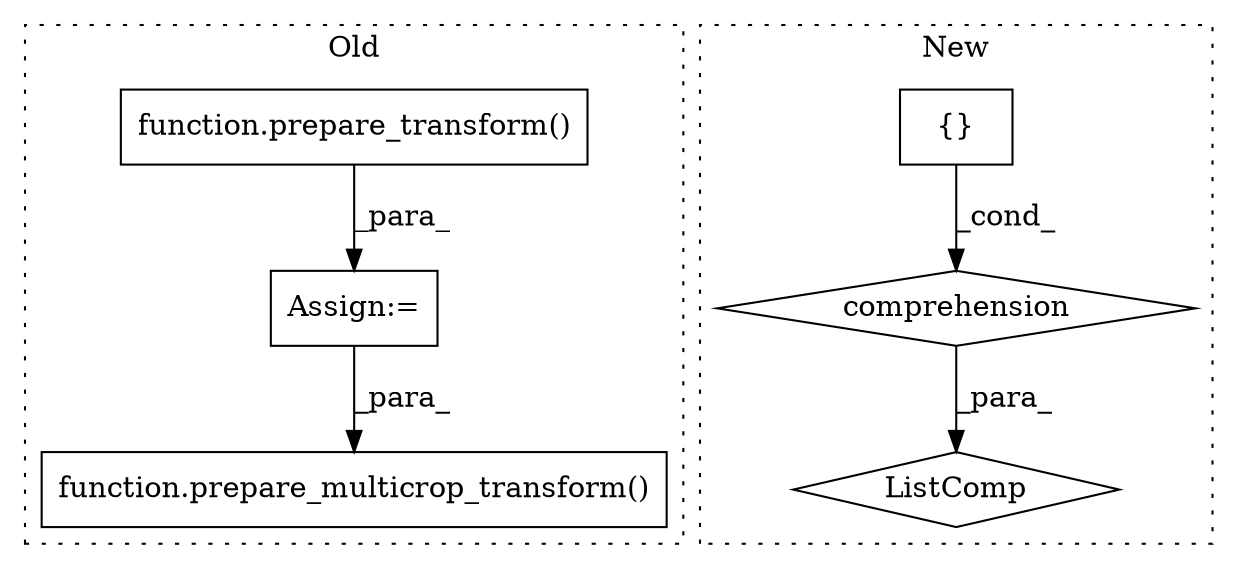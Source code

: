 digraph G {
subgraph cluster0 {
1 [label="function.prepare_transform()" a="75" s="4412,4437" l="18,37" shape="box"];
5 [label="Assign:=" a="68" s="4409" l="3" shape="box"];
6 [label="function.prepare_multicrop_transform()" a="75" s="4578,4620" l="41,73" shape="box"];
label = "Old";
style="dotted";
}
subgraph cluster1 {
2 [label="ListComp" a="106" s="4449" l="1002" shape="diamond"];
3 [label="{}" a="59" s="5385,5396" l="1,0" shape="box"];
4 [label="comprehension" a="45" s="4842" l="3" shape="diamond"];
label = "New";
style="dotted";
}
1 -> 5 [label="_para_"];
3 -> 4 [label="_cond_"];
4 -> 2 [label="_para_"];
5 -> 6 [label="_para_"];
}